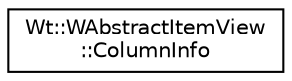 digraph "Graphical Class Hierarchy"
{
 // LATEX_PDF_SIZE
  edge [fontname="Helvetica",fontsize="10",labelfontname="Helvetica",labelfontsize="10"];
  node [fontname="Helvetica",fontsize="10",shape=record];
  rankdir="LR";
  Node0 [label="Wt::WAbstractItemView\l::ColumnInfo",height=0.2,width=0.4,color="black", fillcolor="white", style="filled",URL="$structWt_1_1WAbstractItemView_1_1ColumnInfo.html",tooltip=" "];
}
